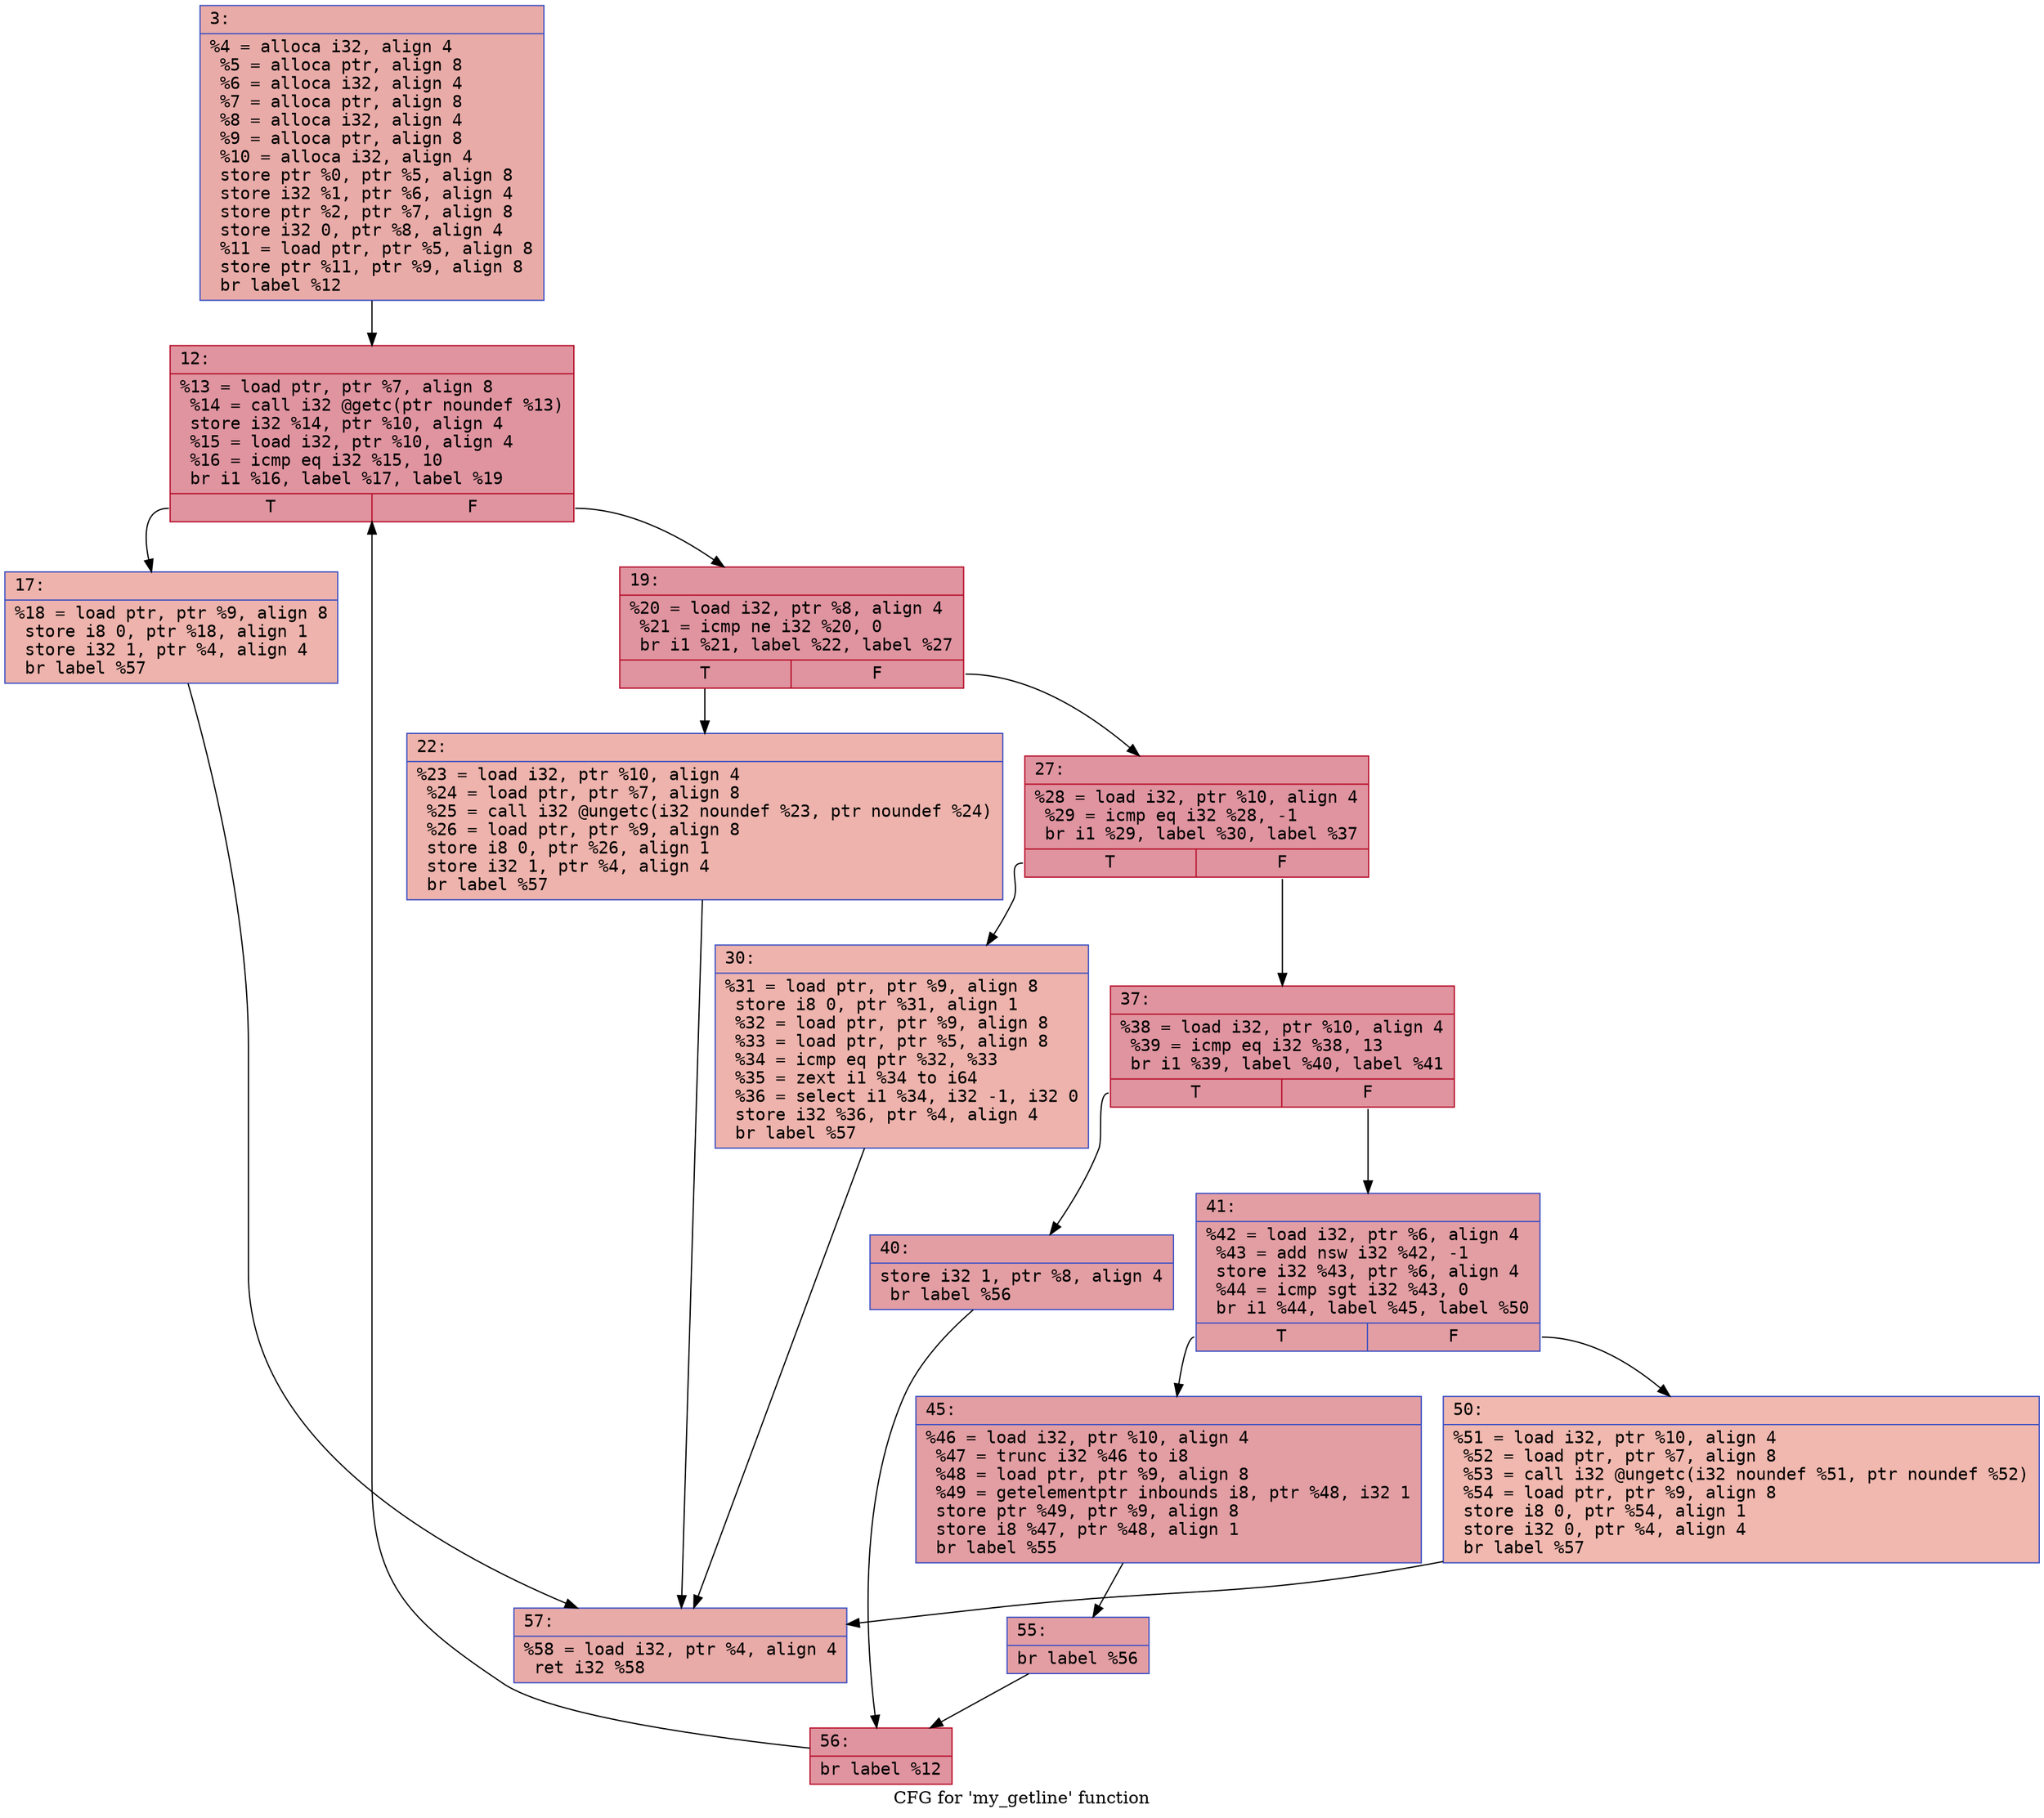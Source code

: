 digraph "CFG for 'my_getline' function" {
	label="CFG for 'my_getline' function";

	Node0x600001c16a80 [shape=record,color="#3d50c3ff", style=filled, fillcolor="#cc403a70" fontname="Courier",label="{3:\l|  %4 = alloca i32, align 4\l  %5 = alloca ptr, align 8\l  %6 = alloca i32, align 4\l  %7 = alloca ptr, align 8\l  %8 = alloca i32, align 4\l  %9 = alloca ptr, align 8\l  %10 = alloca i32, align 4\l  store ptr %0, ptr %5, align 8\l  store i32 %1, ptr %6, align 4\l  store ptr %2, ptr %7, align 8\l  store i32 0, ptr %8, align 4\l  %11 = load ptr, ptr %5, align 8\l  store ptr %11, ptr %9, align 8\l  br label %12\l}"];
	Node0x600001c16a80 -> Node0x600001c16ad0[tooltip="3 -> 12\nProbability 100.00%" ];
	Node0x600001c16ad0 [shape=record,color="#b70d28ff", style=filled, fillcolor="#b70d2870" fontname="Courier",label="{12:\l|  %13 = load ptr, ptr %7, align 8\l  %14 = call i32 @getc(ptr noundef %13)\l  store i32 %14, ptr %10, align 4\l  %15 = load i32, ptr %10, align 4\l  %16 = icmp eq i32 %15, 10\l  br i1 %16, label %17, label %19\l|{<s0>T|<s1>F}}"];
	Node0x600001c16ad0:s0 -> Node0x600001c16b20[tooltip="12 -> 17\nProbability 3.12%" ];
	Node0x600001c16ad0:s1 -> Node0x600001c16b70[tooltip="12 -> 19\nProbability 96.88%" ];
	Node0x600001c16b20 [shape=record,color="#3d50c3ff", style=filled, fillcolor="#d6524470" fontname="Courier",label="{17:\l|  %18 = load ptr, ptr %9, align 8\l  store i8 0, ptr %18, align 1\l  store i32 1, ptr %4, align 4\l  br label %57\l}"];
	Node0x600001c16b20 -> Node0x600001c16ee0[tooltip="17 -> 57\nProbability 100.00%" ];
	Node0x600001c16b70 [shape=record,color="#b70d28ff", style=filled, fillcolor="#b70d2870" fontname="Courier",label="{19:\l|  %20 = load i32, ptr %8, align 4\l  %21 = icmp ne i32 %20, 0\l  br i1 %21, label %22, label %27\l|{<s0>T|<s1>F}}"];
	Node0x600001c16b70:s0 -> Node0x600001c16bc0[tooltip="19 -> 22\nProbability 3.12%" ];
	Node0x600001c16b70:s1 -> Node0x600001c16c10[tooltip="19 -> 27\nProbability 96.88%" ];
	Node0x600001c16bc0 [shape=record,color="#3d50c3ff", style=filled, fillcolor="#d6524470" fontname="Courier",label="{22:\l|  %23 = load i32, ptr %10, align 4\l  %24 = load ptr, ptr %7, align 8\l  %25 = call i32 @ungetc(i32 noundef %23, ptr noundef %24)\l  %26 = load ptr, ptr %9, align 8\l  store i8 0, ptr %26, align 1\l  store i32 1, ptr %4, align 4\l  br label %57\l}"];
	Node0x600001c16bc0 -> Node0x600001c16ee0[tooltip="22 -> 57\nProbability 100.00%" ];
	Node0x600001c16c10 [shape=record,color="#b70d28ff", style=filled, fillcolor="#b70d2870" fontname="Courier",label="{27:\l|  %28 = load i32, ptr %10, align 4\l  %29 = icmp eq i32 %28, -1\l  br i1 %29, label %30, label %37\l|{<s0>T|<s1>F}}"];
	Node0x600001c16c10:s0 -> Node0x600001c16c60[tooltip="27 -> 30\nProbability 3.12%" ];
	Node0x600001c16c10:s1 -> Node0x600001c16cb0[tooltip="27 -> 37\nProbability 96.88%" ];
	Node0x600001c16c60 [shape=record,color="#3d50c3ff", style=filled, fillcolor="#d6524470" fontname="Courier",label="{30:\l|  %31 = load ptr, ptr %9, align 8\l  store i8 0, ptr %31, align 1\l  %32 = load ptr, ptr %9, align 8\l  %33 = load ptr, ptr %5, align 8\l  %34 = icmp eq ptr %32, %33\l  %35 = zext i1 %34 to i64\l  %36 = select i1 %34, i32 -1, i32 0\l  store i32 %36, ptr %4, align 4\l  br label %57\l}"];
	Node0x600001c16c60 -> Node0x600001c16ee0[tooltip="30 -> 57\nProbability 100.00%" ];
	Node0x600001c16cb0 [shape=record,color="#b70d28ff", style=filled, fillcolor="#b70d2870" fontname="Courier",label="{37:\l|  %38 = load i32, ptr %10, align 4\l  %39 = icmp eq i32 %38, 13\l  br i1 %39, label %40, label %41\l|{<s0>T|<s1>F}}"];
	Node0x600001c16cb0:s0 -> Node0x600001c16d00[tooltip="37 -> 40\nProbability 50.00%" ];
	Node0x600001c16cb0:s1 -> Node0x600001c16d50[tooltip="37 -> 41\nProbability 50.00%" ];
	Node0x600001c16d00 [shape=record,color="#3d50c3ff", style=filled, fillcolor="#be242e70" fontname="Courier",label="{40:\l|  store i32 1, ptr %8, align 4\l  br label %56\l}"];
	Node0x600001c16d00 -> Node0x600001c16e90[tooltip="40 -> 56\nProbability 100.00%" ];
	Node0x600001c16d50 [shape=record,color="#3d50c3ff", style=filled, fillcolor="#be242e70" fontname="Courier",label="{41:\l|  %42 = load i32, ptr %6, align 4\l  %43 = add nsw i32 %42, -1\l  store i32 %43, ptr %6, align 4\l  %44 = icmp sgt i32 %43, 0\l  br i1 %44, label %45, label %50\l|{<s0>T|<s1>F}}"];
	Node0x600001c16d50:s0 -> Node0x600001c16da0[tooltip="41 -> 45\nProbability 96.88%" ];
	Node0x600001c16d50:s1 -> Node0x600001c16df0[tooltip="41 -> 50\nProbability 3.12%" ];
	Node0x600001c16da0 [shape=record,color="#3d50c3ff", style=filled, fillcolor="#be242e70" fontname="Courier",label="{45:\l|  %46 = load i32, ptr %10, align 4\l  %47 = trunc i32 %46 to i8\l  %48 = load ptr, ptr %9, align 8\l  %49 = getelementptr inbounds i8, ptr %48, i32 1\l  store ptr %49, ptr %9, align 8\l  store i8 %47, ptr %48, align 1\l  br label %55\l}"];
	Node0x600001c16da0 -> Node0x600001c16e40[tooltip="45 -> 55\nProbability 100.00%" ];
	Node0x600001c16df0 [shape=record,color="#3d50c3ff", style=filled, fillcolor="#dc5d4a70" fontname="Courier",label="{50:\l|  %51 = load i32, ptr %10, align 4\l  %52 = load ptr, ptr %7, align 8\l  %53 = call i32 @ungetc(i32 noundef %51, ptr noundef %52)\l  %54 = load ptr, ptr %9, align 8\l  store i8 0, ptr %54, align 1\l  store i32 0, ptr %4, align 4\l  br label %57\l}"];
	Node0x600001c16df0 -> Node0x600001c16ee0[tooltip="50 -> 57\nProbability 100.00%" ];
	Node0x600001c16e40 [shape=record,color="#3d50c3ff", style=filled, fillcolor="#be242e70" fontname="Courier",label="{55:\l|  br label %56\l}"];
	Node0x600001c16e40 -> Node0x600001c16e90[tooltip="55 -> 56\nProbability 100.00%" ];
	Node0x600001c16e90 [shape=record,color="#b70d28ff", style=filled, fillcolor="#b70d2870" fontname="Courier",label="{56:\l|  br label %12\l}"];
	Node0x600001c16e90 -> Node0x600001c16ad0[tooltip="56 -> 12\nProbability 100.00%" ];
	Node0x600001c16ee0 [shape=record,color="#3d50c3ff", style=filled, fillcolor="#cc403a70" fontname="Courier",label="{57:\l|  %58 = load i32, ptr %4, align 4\l  ret i32 %58\l}"];
}
